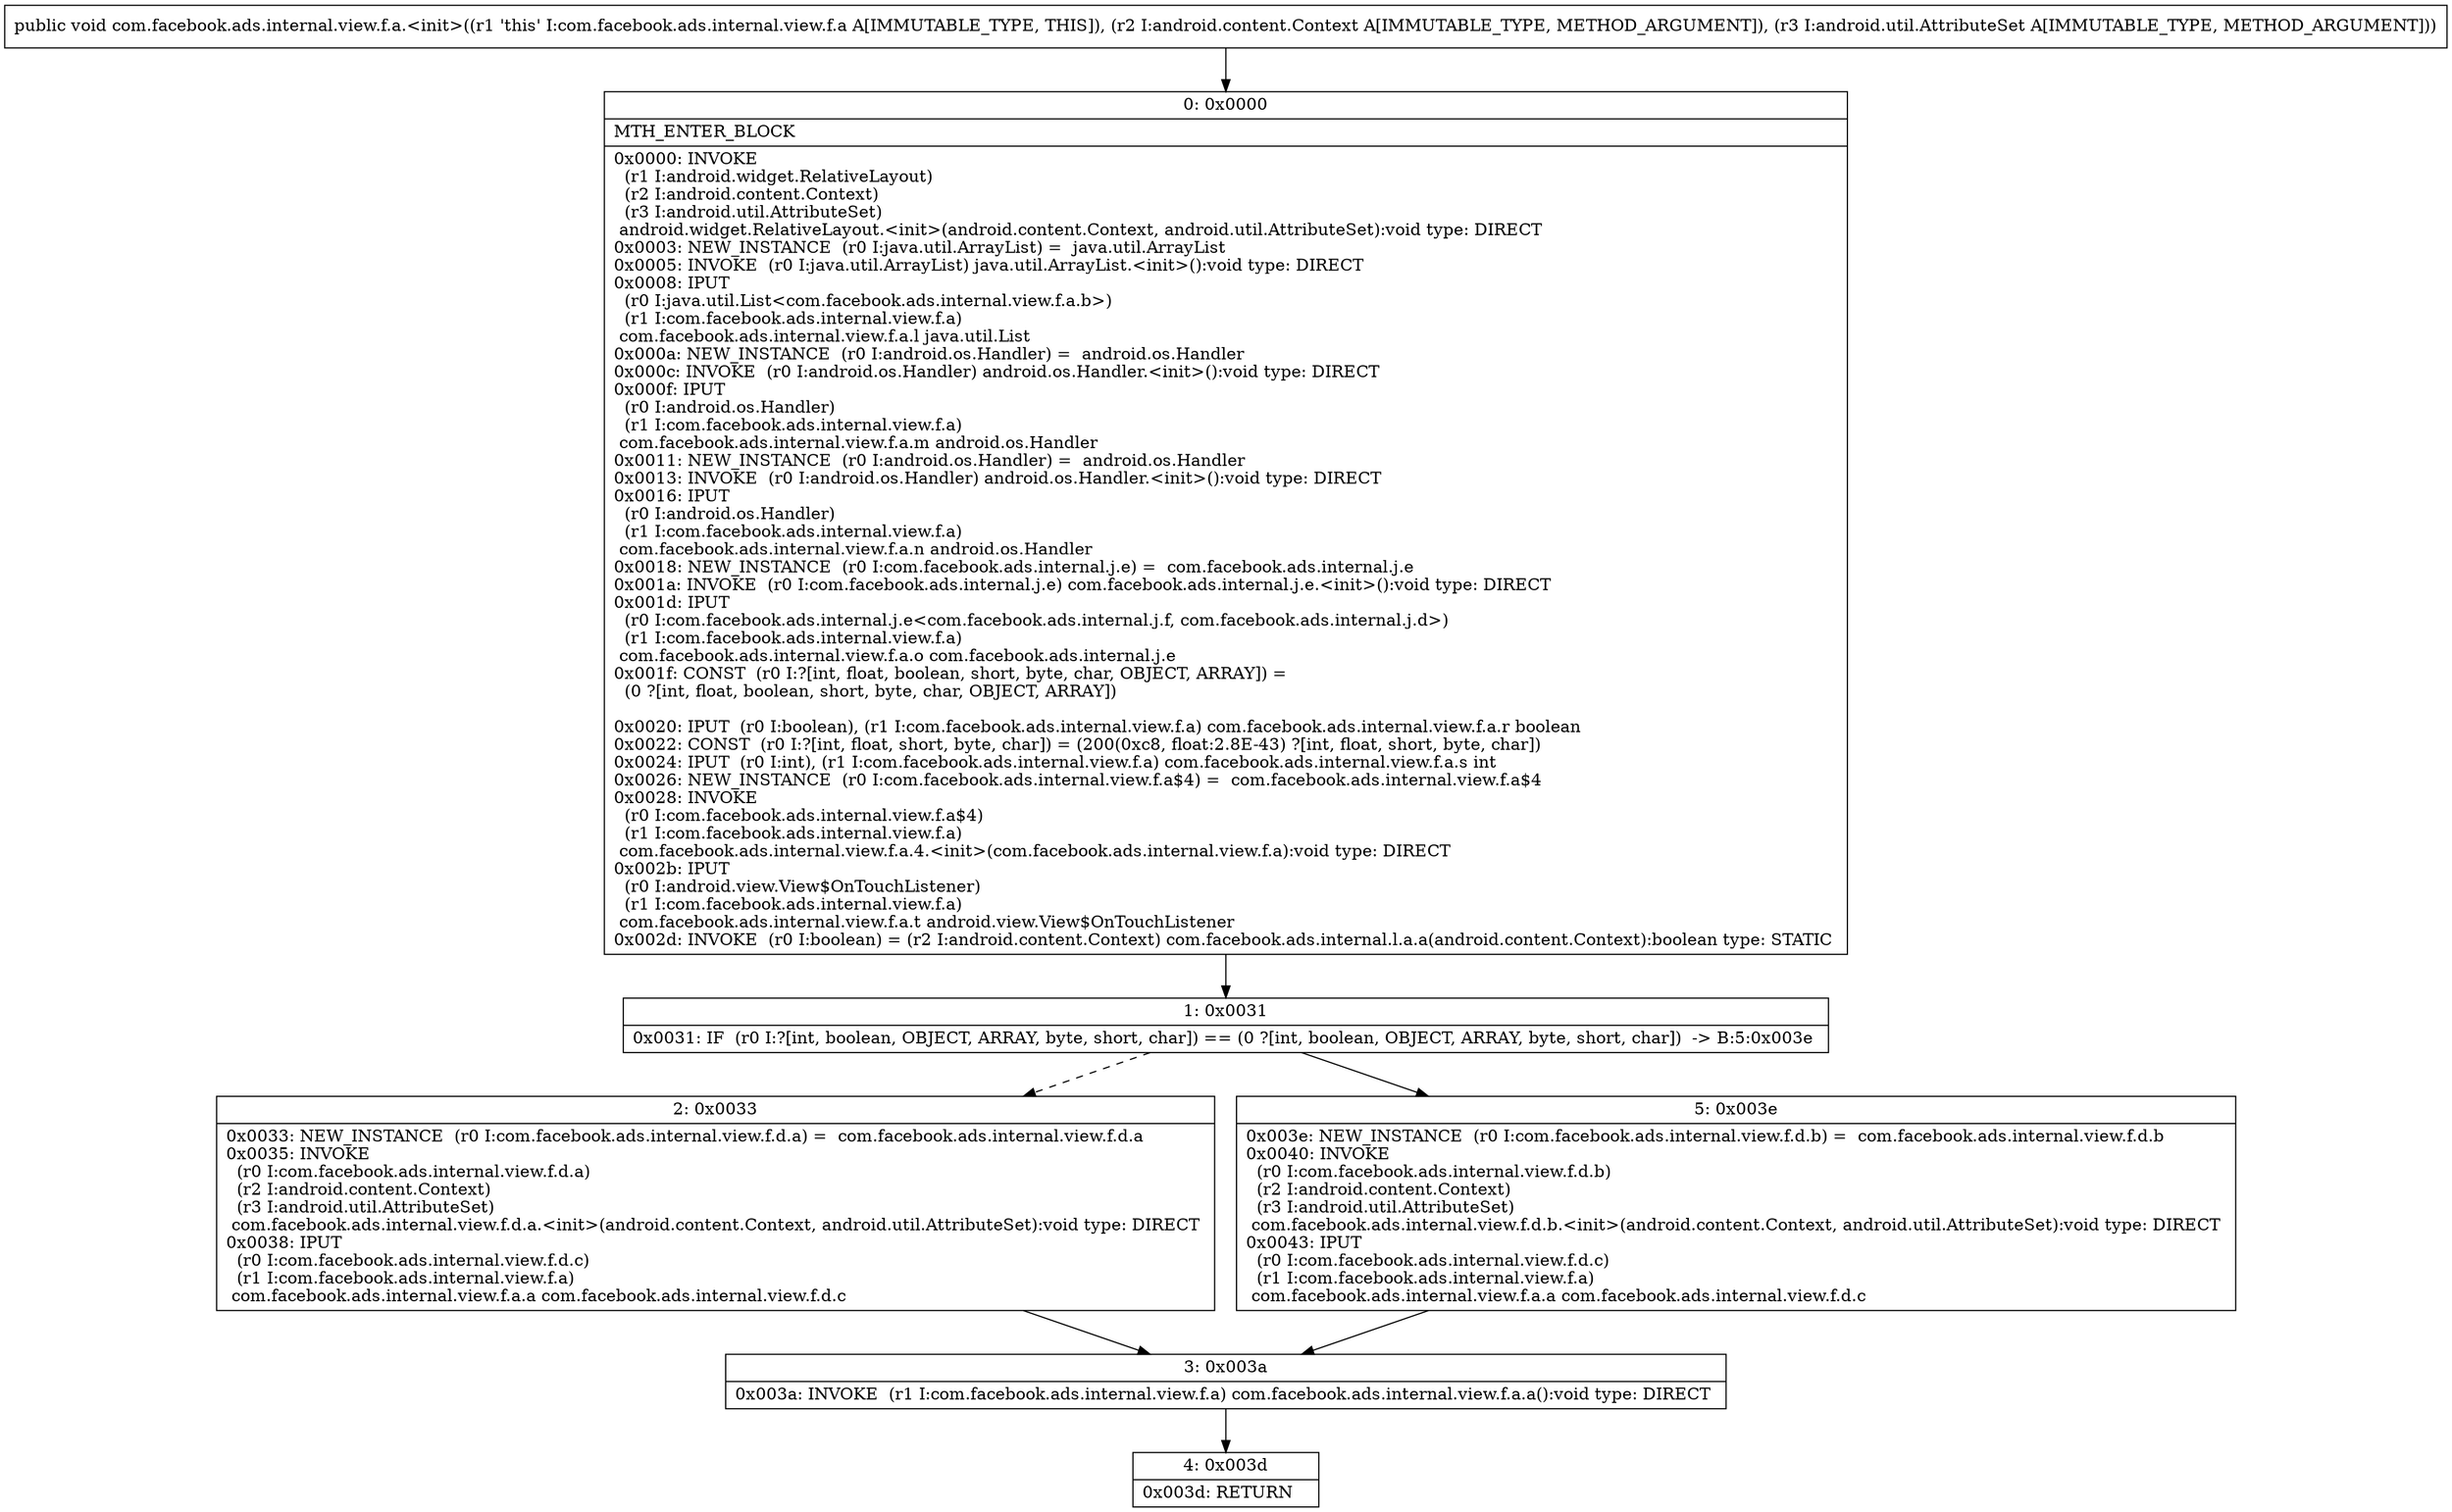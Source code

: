 digraph "CFG forcom.facebook.ads.internal.view.f.a.\<init\>(Landroid\/content\/Context;Landroid\/util\/AttributeSet;)V" {
Node_0 [shape=record,label="{0\:\ 0x0000|MTH_ENTER_BLOCK\l|0x0000: INVOKE  \l  (r1 I:android.widget.RelativeLayout)\l  (r2 I:android.content.Context)\l  (r3 I:android.util.AttributeSet)\l android.widget.RelativeLayout.\<init\>(android.content.Context, android.util.AttributeSet):void type: DIRECT \l0x0003: NEW_INSTANCE  (r0 I:java.util.ArrayList) =  java.util.ArrayList \l0x0005: INVOKE  (r0 I:java.util.ArrayList) java.util.ArrayList.\<init\>():void type: DIRECT \l0x0008: IPUT  \l  (r0 I:java.util.List\<com.facebook.ads.internal.view.f.a.b\>)\l  (r1 I:com.facebook.ads.internal.view.f.a)\l com.facebook.ads.internal.view.f.a.l java.util.List \l0x000a: NEW_INSTANCE  (r0 I:android.os.Handler) =  android.os.Handler \l0x000c: INVOKE  (r0 I:android.os.Handler) android.os.Handler.\<init\>():void type: DIRECT \l0x000f: IPUT  \l  (r0 I:android.os.Handler)\l  (r1 I:com.facebook.ads.internal.view.f.a)\l com.facebook.ads.internal.view.f.a.m android.os.Handler \l0x0011: NEW_INSTANCE  (r0 I:android.os.Handler) =  android.os.Handler \l0x0013: INVOKE  (r0 I:android.os.Handler) android.os.Handler.\<init\>():void type: DIRECT \l0x0016: IPUT  \l  (r0 I:android.os.Handler)\l  (r1 I:com.facebook.ads.internal.view.f.a)\l com.facebook.ads.internal.view.f.a.n android.os.Handler \l0x0018: NEW_INSTANCE  (r0 I:com.facebook.ads.internal.j.e) =  com.facebook.ads.internal.j.e \l0x001a: INVOKE  (r0 I:com.facebook.ads.internal.j.e) com.facebook.ads.internal.j.e.\<init\>():void type: DIRECT \l0x001d: IPUT  \l  (r0 I:com.facebook.ads.internal.j.e\<com.facebook.ads.internal.j.f, com.facebook.ads.internal.j.d\>)\l  (r1 I:com.facebook.ads.internal.view.f.a)\l com.facebook.ads.internal.view.f.a.o com.facebook.ads.internal.j.e \l0x001f: CONST  (r0 I:?[int, float, boolean, short, byte, char, OBJECT, ARRAY]) = \l  (0 ?[int, float, boolean, short, byte, char, OBJECT, ARRAY])\l \l0x0020: IPUT  (r0 I:boolean), (r1 I:com.facebook.ads.internal.view.f.a) com.facebook.ads.internal.view.f.a.r boolean \l0x0022: CONST  (r0 I:?[int, float, short, byte, char]) = (200(0xc8, float:2.8E\-43) ?[int, float, short, byte, char]) \l0x0024: IPUT  (r0 I:int), (r1 I:com.facebook.ads.internal.view.f.a) com.facebook.ads.internal.view.f.a.s int \l0x0026: NEW_INSTANCE  (r0 I:com.facebook.ads.internal.view.f.a$4) =  com.facebook.ads.internal.view.f.a$4 \l0x0028: INVOKE  \l  (r0 I:com.facebook.ads.internal.view.f.a$4)\l  (r1 I:com.facebook.ads.internal.view.f.a)\l com.facebook.ads.internal.view.f.a.4.\<init\>(com.facebook.ads.internal.view.f.a):void type: DIRECT \l0x002b: IPUT  \l  (r0 I:android.view.View$OnTouchListener)\l  (r1 I:com.facebook.ads.internal.view.f.a)\l com.facebook.ads.internal.view.f.a.t android.view.View$OnTouchListener \l0x002d: INVOKE  (r0 I:boolean) = (r2 I:android.content.Context) com.facebook.ads.internal.l.a.a(android.content.Context):boolean type: STATIC \l}"];
Node_1 [shape=record,label="{1\:\ 0x0031|0x0031: IF  (r0 I:?[int, boolean, OBJECT, ARRAY, byte, short, char]) == (0 ?[int, boolean, OBJECT, ARRAY, byte, short, char])  \-\> B:5:0x003e \l}"];
Node_2 [shape=record,label="{2\:\ 0x0033|0x0033: NEW_INSTANCE  (r0 I:com.facebook.ads.internal.view.f.d.a) =  com.facebook.ads.internal.view.f.d.a \l0x0035: INVOKE  \l  (r0 I:com.facebook.ads.internal.view.f.d.a)\l  (r2 I:android.content.Context)\l  (r3 I:android.util.AttributeSet)\l com.facebook.ads.internal.view.f.d.a.\<init\>(android.content.Context, android.util.AttributeSet):void type: DIRECT \l0x0038: IPUT  \l  (r0 I:com.facebook.ads.internal.view.f.d.c)\l  (r1 I:com.facebook.ads.internal.view.f.a)\l com.facebook.ads.internal.view.f.a.a com.facebook.ads.internal.view.f.d.c \l}"];
Node_3 [shape=record,label="{3\:\ 0x003a|0x003a: INVOKE  (r1 I:com.facebook.ads.internal.view.f.a) com.facebook.ads.internal.view.f.a.a():void type: DIRECT \l}"];
Node_4 [shape=record,label="{4\:\ 0x003d|0x003d: RETURN   \l}"];
Node_5 [shape=record,label="{5\:\ 0x003e|0x003e: NEW_INSTANCE  (r0 I:com.facebook.ads.internal.view.f.d.b) =  com.facebook.ads.internal.view.f.d.b \l0x0040: INVOKE  \l  (r0 I:com.facebook.ads.internal.view.f.d.b)\l  (r2 I:android.content.Context)\l  (r3 I:android.util.AttributeSet)\l com.facebook.ads.internal.view.f.d.b.\<init\>(android.content.Context, android.util.AttributeSet):void type: DIRECT \l0x0043: IPUT  \l  (r0 I:com.facebook.ads.internal.view.f.d.c)\l  (r1 I:com.facebook.ads.internal.view.f.a)\l com.facebook.ads.internal.view.f.a.a com.facebook.ads.internal.view.f.d.c \l}"];
MethodNode[shape=record,label="{public void com.facebook.ads.internal.view.f.a.\<init\>((r1 'this' I:com.facebook.ads.internal.view.f.a A[IMMUTABLE_TYPE, THIS]), (r2 I:android.content.Context A[IMMUTABLE_TYPE, METHOD_ARGUMENT]), (r3 I:android.util.AttributeSet A[IMMUTABLE_TYPE, METHOD_ARGUMENT])) }"];
MethodNode -> Node_0;
Node_0 -> Node_1;
Node_1 -> Node_2[style=dashed];
Node_1 -> Node_5;
Node_2 -> Node_3;
Node_3 -> Node_4;
Node_5 -> Node_3;
}

